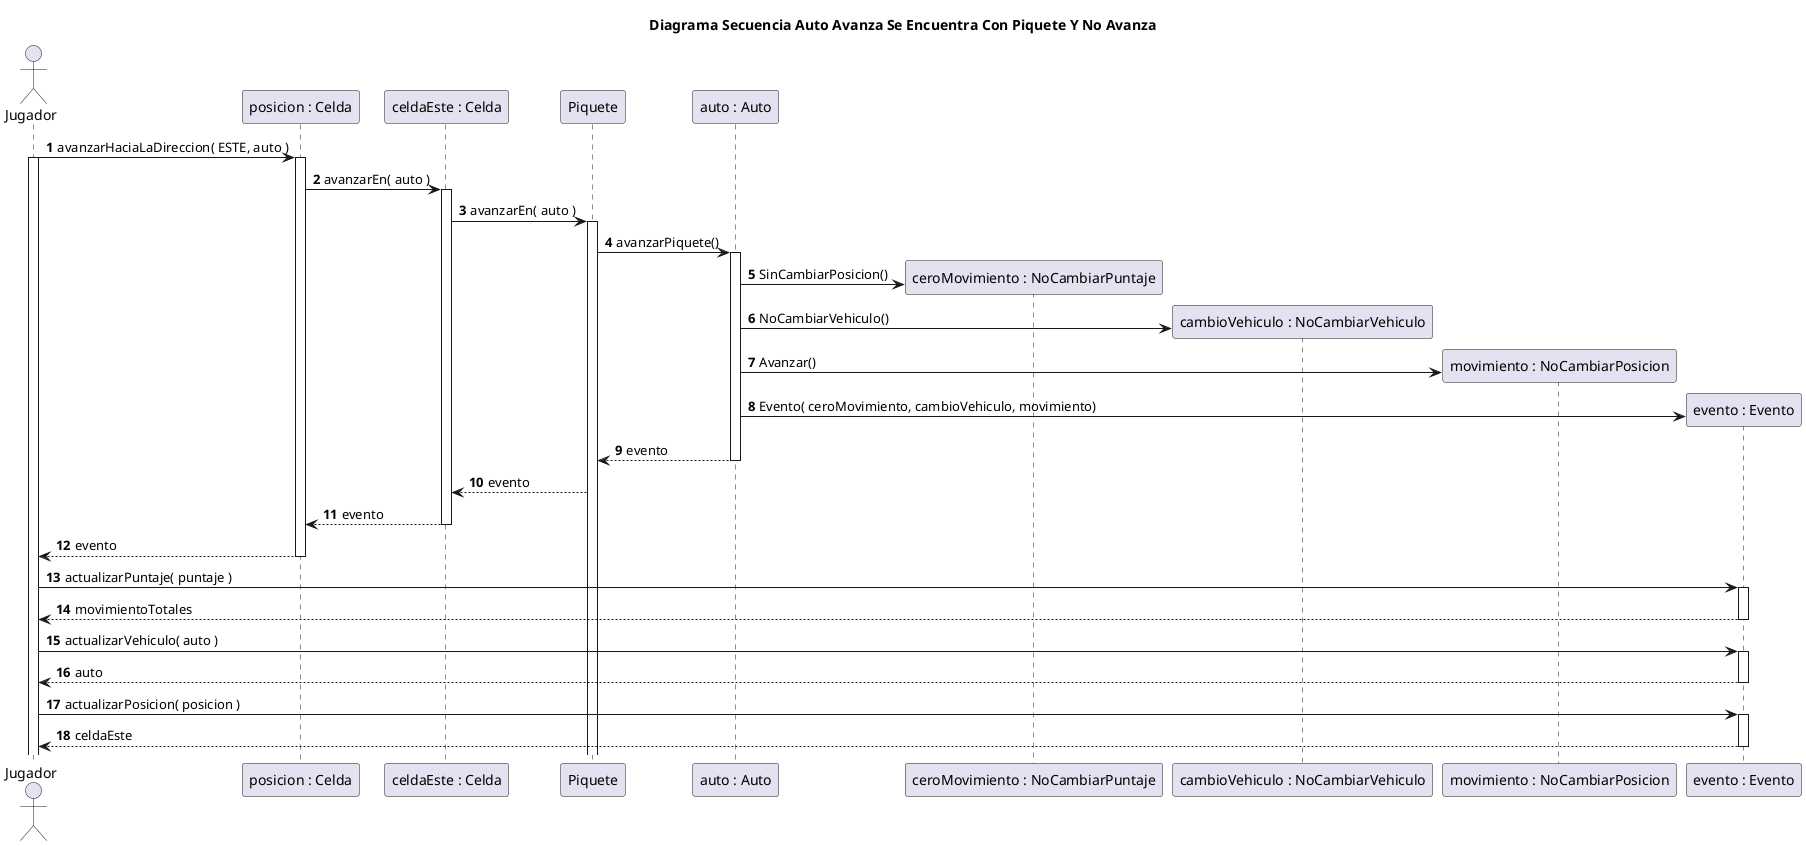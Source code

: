 @startuml
title Diagrama Secuencia Auto Avanza Se Encuentra Con Piquete Y No Avanza

autonumber

actor Jugador

Jugador -> "posicion : Celda"++: avanzarHaciaLaDireccion( ESTE, auto )

activate Jugador
"posicion : Celda" -> "celdaEste : Celda"++: avanzarEn( auto )


"celdaEste : Celda" -> Piquete++: avanzarEn( auto )
Piquete -> "auto : Auto"++: avanzarPiquete()

create "ceroMovimiento : NoCambiarPuntaje"
"auto : Auto" -> "ceroMovimiento : NoCambiarPuntaje": SinCambiarPosicion()

create "cambioVehiculo : NoCambiarVehiculo"
"auto : Auto"  -> "cambioVehiculo : NoCambiarVehiculo": NoCambiarVehiculo()

create "movimiento : NoCambiarPosicion"
"auto : Auto"  -> "movimiento : NoCambiarPosicion": Avanzar()

create "evento : Evento"
"auto : Auto"  -> "evento : Evento": Evento( ceroMovimiento, cambioVehiculo, movimiento)

"auto : Auto" --> Piquete: evento
deactivate "auto : Auto"

Piquete --> "celdaEste : Celda": evento


"celdaEste : Celda" --> "posicion : Celda": evento
deactivate "celdaEste : Celda"

"posicion : Celda" --> Jugador--: evento


Jugador -> "evento : Evento"++: actualizarPuntaje( puntaje )
Jugador <-- "evento : Evento"--: movimientoTotales

Jugador -> "evento : Evento"++: actualizarVehiculo( auto )
Jugador <-- "evento : Evento"--: auto

Jugador -> "evento : Evento"++: actualizarPosicion( posicion )
Jugador <-- "evento : Evento"--: celdaEste

@enduml